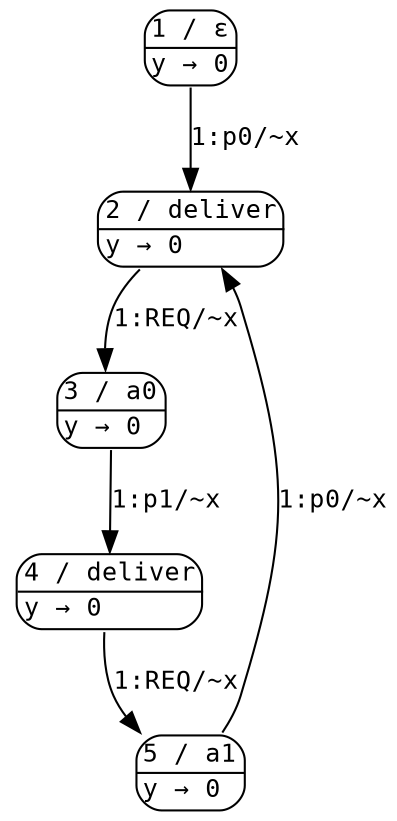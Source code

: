 digraph Automaton {
    graph [fontname="Source Code Pro,monospace" fontsize="12"]
    node [fontname="Source Code Pro,monospace" fontsize="12" margin="0.05,0.01" shape="plaintext"]
    edge [fontname="Source Code Pro,monospace" fontsize="12"]
    // Nodes
    1 [label=<
    <TABLE style="rounded" cellborder="0" cellspacing="0">
        <TR><TD align="center">1 / ε</TD></TR>
        <HR/>
        <TR><TD align="left">y &rarr; 0</TD></TR>
    </TABLE>>]
    2 [label=<
    <TABLE style="rounded" cellborder="0" cellspacing="0">
        <TR><TD align="center">2 / deliver</TD></TR>
        <HR/>
        <TR><TD align="left">y &rarr; 0</TD></TR>
    </TABLE>>]
    3 [label=<
    <TABLE style="rounded" cellborder="0" cellspacing="0">
        <TR><TD align="center">3 / a0</TD></TR>
        <HR/>
        <TR><TD align="left">y &rarr; 0</TD></TR>
    </TABLE>>]
    4 [label=<
    <TABLE style="rounded" cellborder="0" cellspacing="0">
        <TR><TD align="center">4 / deliver</TD></TR>
        <HR/>
        <TR><TD align="left">y &rarr; 0</TD></TR>
    </TABLE>>]
    5 [label=<
    <TABLE style="rounded" cellborder="0" cellspacing="0">
        <TR><TD align="center">5 / a1</TD></TR>
        <HR/>
        <TR><TD align="left">y &rarr; 0</TD></TR>
    </TABLE>>]
    // Edges
    1 -> 2 [label="1:p0/~x"]
    2 -> 3 [label="1:REQ/~x"]
    3 -> 4 [label="1:p1/~x"]
    4 -> 5 [label="1:REQ/~x"]
    5 -> 2 [label="1:p0/~x"]
}

